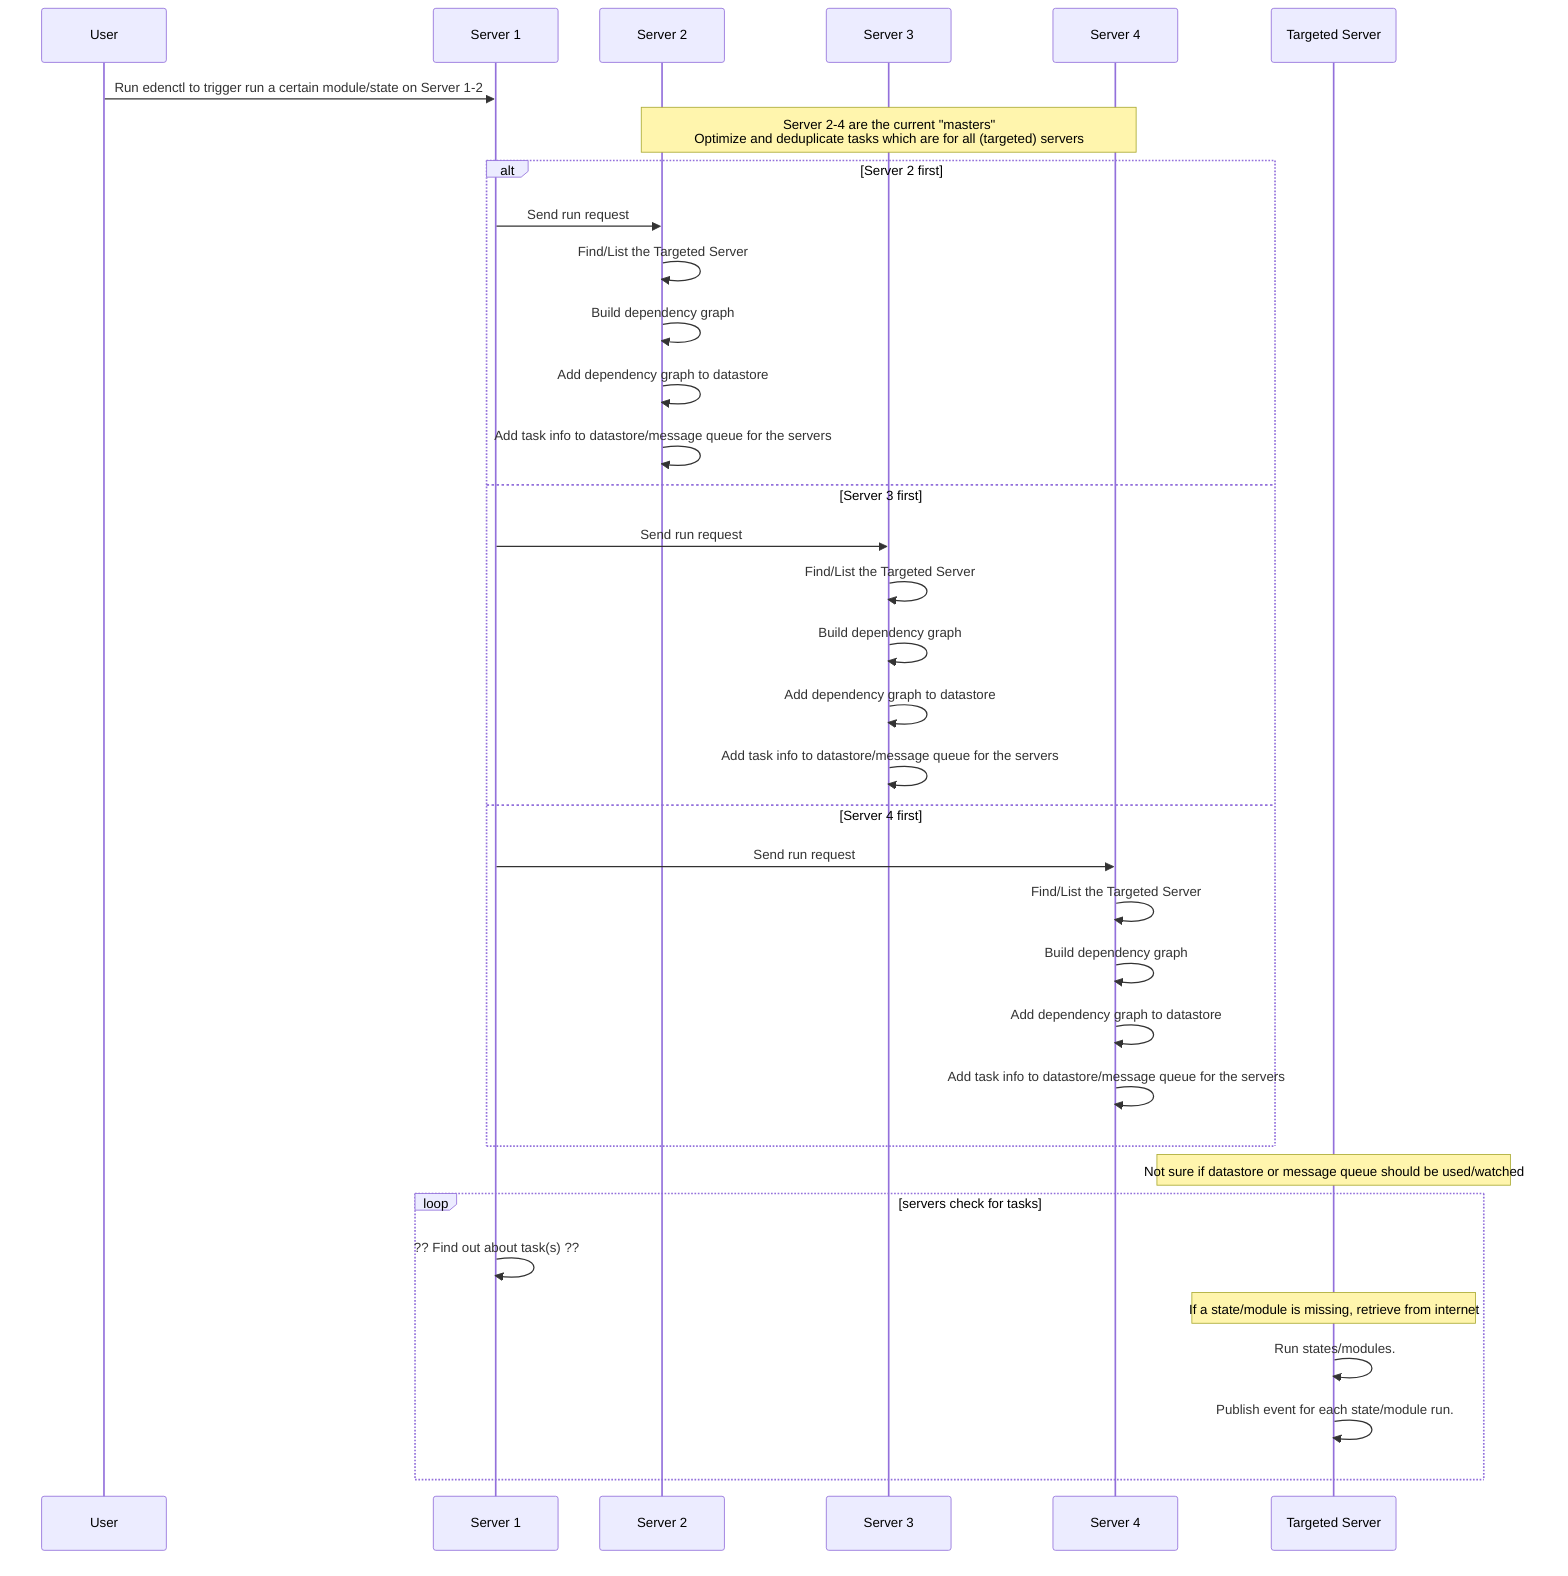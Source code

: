 sequenceDiagram
participant User
participant Server 1
participant Server 2
participant Server 3
participant Server 4
participant Targeted Server

User->>Server 1: Run edenctl to trigger run a certain module/state on Server 1-2
Note over Server 2,Server 4: Server 2-4 are the current "masters"<br>Optimize and deduplicate tasks which are for all (targeted) servers
alt Server 2 first
    Server 1->>Server 2: Send run request
    Server 2->>Server 2: Find/List the Targeted Server
    Server 2->>Server 2: Build dependency graph
    Server 2->>Server 2: Add dependency graph to datastore
    Server 2->>Server 2: Add task info to datastore/message queue for the servers
else Server 3 first
    Server 1->>Server 3: Send run request
    Server 3->>Server 3: Find/List the Targeted Server
    Server 3->>Server 3: Build dependency graph
    Server 3->>Server 3: Add dependency graph to datastore
    Server 3->>Server 3: Add task info to datastore/message queue for the servers
else Server 4 first
    Server 1->>Server 4: Send run request
    Server 4->>Server 4: Find/List the Targeted Server
    Server 4->>Server 4: Build dependency graph
    Server 4->>Server 4: Add dependency graph to datastore
    Server 4->>Server 4: Add task info to datastore/message queue for the servers
end
Note over Targeted Server: Not sure if datastore or message queue should be used/watched
loop servers check for tasks
    Server 1->>Server 1: ?? Find out about task(s) ??
    Note over Targeted Server: If a state/module is missing, retrieve from internet
    Targeted Server->>Targeted Server: Run states/modules.
    Targeted Server->>Targeted Server: Publish event for each state/module run.
end